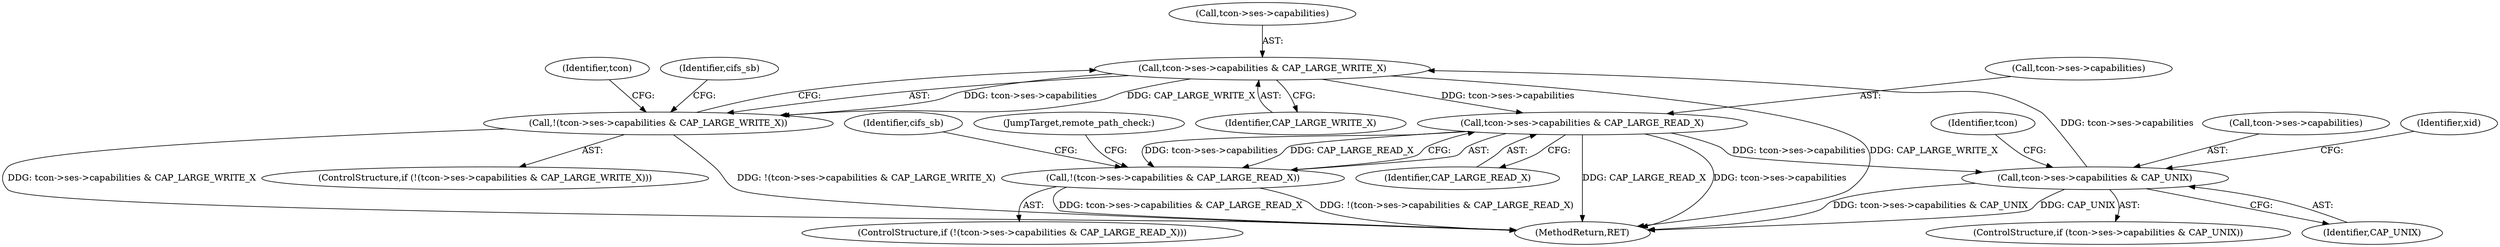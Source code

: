 digraph "0_linux_70945643722ffeac779d2529a348f99567fa5c33@pointer" {
"1000427" [label="(Call,tcon->ses->capabilities & CAP_LARGE_WRITE_X)"];
"1000368" [label="(Call,tcon->ses->capabilities & CAP_UNIX)"];
"1000453" [label="(Call,tcon->ses->capabilities & CAP_LARGE_READ_X)"];
"1000427" [label="(Call,tcon->ses->capabilities & CAP_LARGE_WRITE_X)"];
"1000426" [label="(Call,!(tcon->ses->capabilities & CAP_LARGE_WRITE_X))"];
"1000452" [label="(Call,!(tcon->ses->capabilities & CAP_LARGE_READ_X))"];
"1000427" [label="(Call,tcon->ses->capabilities & CAP_LARGE_WRITE_X)"];
"1000376" [label="(Identifier,xid)"];
"1000436" [label="(Identifier,cifs_sb)"];
"1000462" [label="(Identifier,cifs_sb)"];
"1000368" [label="(Call,tcon->ses->capabilities & CAP_UNIX)"];
"1000383" [label="(Identifier,tcon)"];
"1000763" [label="(MethodReturn,RET)"];
"1000425" [label="(ControlStructure,if (!(tcon->ses->capabilities & CAP_LARGE_WRITE_X)))"];
"1000451" [label="(ControlStructure,if (!(tcon->ses->capabilities & CAP_LARGE_READ_X)))"];
"1000374" [label="(Identifier,CAP_UNIX)"];
"1000428" [label="(Call,tcon->ses->capabilities)"];
"1000456" [label="(Identifier,tcon)"];
"1000477" [label="(JumpTarget,remote_path_check:)"];
"1000459" [label="(Identifier,CAP_LARGE_READ_X)"];
"1000433" [label="(Identifier,CAP_LARGE_WRITE_X)"];
"1000454" [label="(Call,tcon->ses->capabilities)"];
"1000452" [label="(Call,!(tcon->ses->capabilities & CAP_LARGE_READ_X))"];
"1000367" [label="(ControlStructure,if (tcon->ses->capabilities & CAP_UNIX))"];
"1000426" [label="(Call,!(tcon->ses->capabilities & CAP_LARGE_WRITE_X))"];
"1000453" [label="(Call,tcon->ses->capabilities & CAP_LARGE_READ_X)"];
"1000369" [label="(Call,tcon->ses->capabilities)"];
"1000427" -> "1000426"  [label="AST: "];
"1000427" -> "1000433"  [label="CFG: "];
"1000428" -> "1000427"  [label="AST: "];
"1000433" -> "1000427"  [label="AST: "];
"1000426" -> "1000427"  [label="CFG: "];
"1000427" -> "1000763"  [label="DDG: CAP_LARGE_WRITE_X"];
"1000427" -> "1000426"  [label="DDG: tcon->ses->capabilities"];
"1000427" -> "1000426"  [label="DDG: CAP_LARGE_WRITE_X"];
"1000368" -> "1000427"  [label="DDG: tcon->ses->capabilities"];
"1000427" -> "1000453"  [label="DDG: tcon->ses->capabilities"];
"1000368" -> "1000367"  [label="AST: "];
"1000368" -> "1000374"  [label="CFG: "];
"1000369" -> "1000368"  [label="AST: "];
"1000374" -> "1000368"  [label="AST: "];
"1000376" -> "1000368"  [label="CFG: "];
"1000383" -> "1000368"  [label="CFG: "];
"1000368" -> "1000763"  [label="DDG: tcon->ses->capabilities & CAP_UNIX"];
"1000368" -> "1000763"  [label="DDG: CAP_UNIX"];
"1000453" -> "1000368"  [label="DDG: tcon->ses->capabilities"];
"1000453" -> "1000452"  [label="AST: "];
"1000453" -> "1000459"  [label="CFG: "];
"1000454" -> "1000453"  [label="AST: "];
"1000459" -> "1000453"  [label="AST: "];
"1000452" -> "1000453"  [label="CFG: "];
"1000453" -> "1000763"  [label="DDG: CAP_LARGE_READ_X"];
"1000453" -> "1000763"  [label="DDG: tcon->ses->capabilities"];
"1000453" -> "1000452"  [label="DDG: tcon->ses->capabilities"];
"1000453" -> "1000452"  [label="DDG: CAP_LARGE_READ_X"];
"1000426" -> "1000425"  [label="AST: "];
"1000436" -> "1000426"  [label="CFG: "];
"1000456" -> "1000426"  [label="CFG: "];
"1000426" -> "1000763"  [label="DDG: tcon->ses->capabilities & CAP_LARGE_WRITE_X"];
"1000426" -> "1000763"  [label="DDG: !(tcon->ses->capabilities & CAP_LARGE_WRITE_X)"];
"1000452" -> "1000451"  [label="AST: "];
"1000462" -> "1000452"  [label="CFG: "];
"1000477" -> "1000452"  [label="CFG: "];
"1000452" -> "1000763"  [label="DDG: !(tcon->ses->capabilities & CAP_LARGE_READ_X)"];
"1000452" -> "1000763"  [label="DDG: tcon->ses->capabilities & CAP_LARGE_READ_X"];
}

